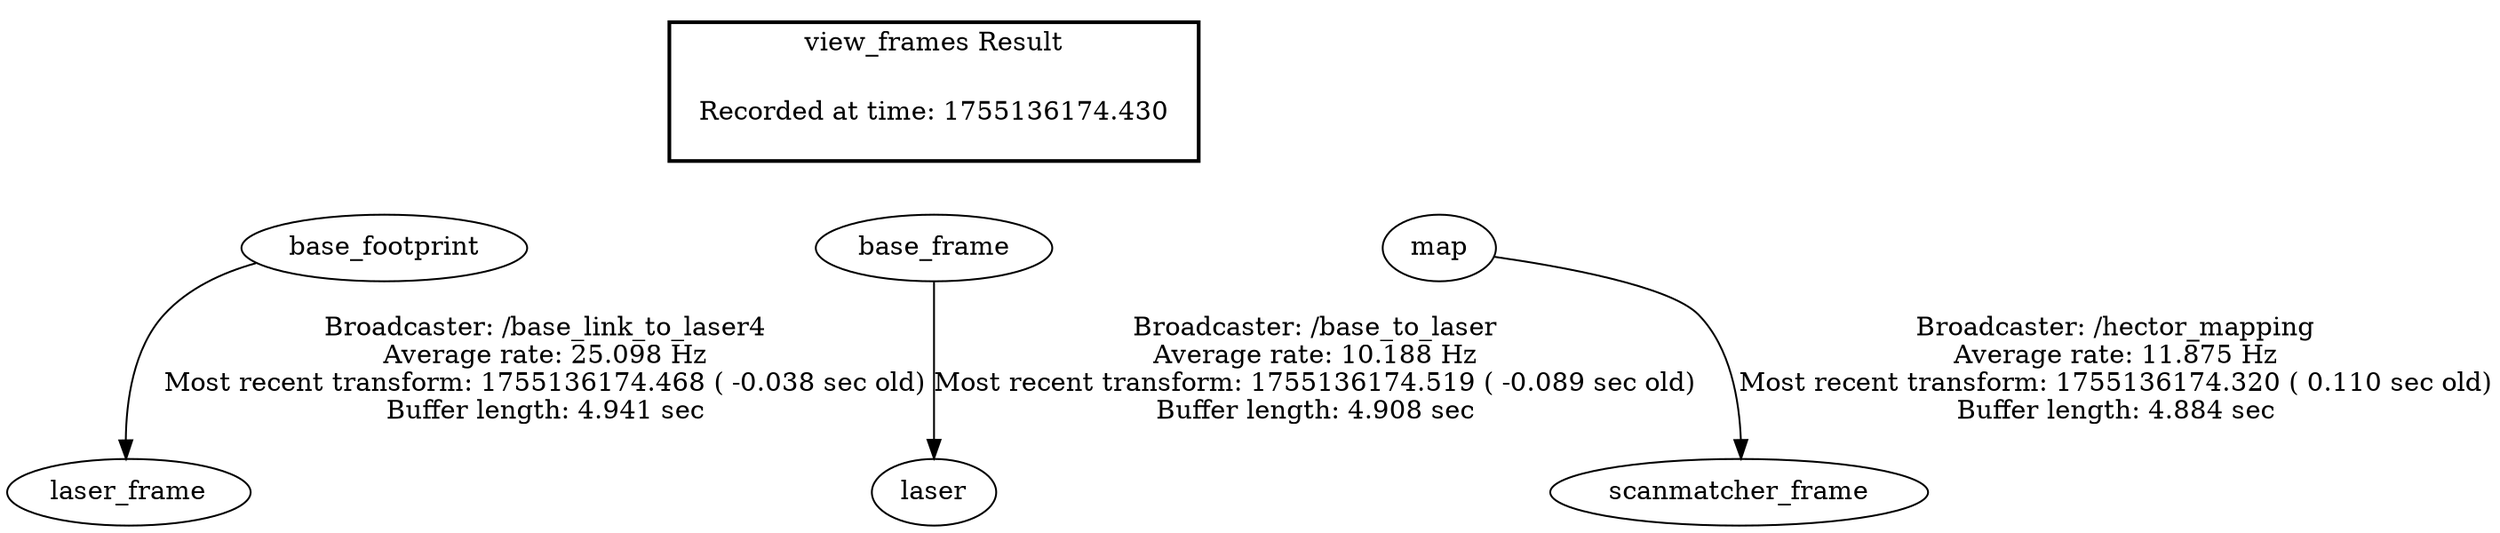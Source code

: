 digraph G {
"base_footprint" -> "laser_frame"[label="Broadcaster: /base_link_to_laser4\nAverage rate: 25.098 Hz\nMost recent transform: 1755136174.468 ( -0.038 sec old)\nBuffer length: 4.941 sec\n"];
"base_frame" -> "laser"[label="Broadcaster: /base_to_laser\nAverage rate: 10.188 Hz\nMost recent transform: 1755136174.519 ( -0.089 sec old)\nBuffer length: 4.908 sec\n"];
"map" -> "scanmatcher_frame"[label="Broadcaster: /hector_mapping\nAverage rate: 11.875 Hz\nMost recent transform: 1755136174.320 ( 0.110 sec old)\nBuffer length: 4.884 sec\n"];
edge [style=invis];
 subgraph cluster_legend { style=bold; color=black; label ="view_frames Result";
"Recorded at time: 1755136174.430"[ shape=plaintext ] ;
 }->"base_footprint";
edge [style=invis];
 subgraph cluster_legend { style=bold; color=black; label ="view_frames Result";
"Recorded at time: 1755136174.430"[ shape=plaintext ] ;
 }->"base_frame";
edge [style=invis];
 subgraph cluster_legend { style=bold; color=black; label ="view_frames Result";
"Recorded at time: 1755136174.430"[ shape=plaintext ] ;
 }->"map";
}